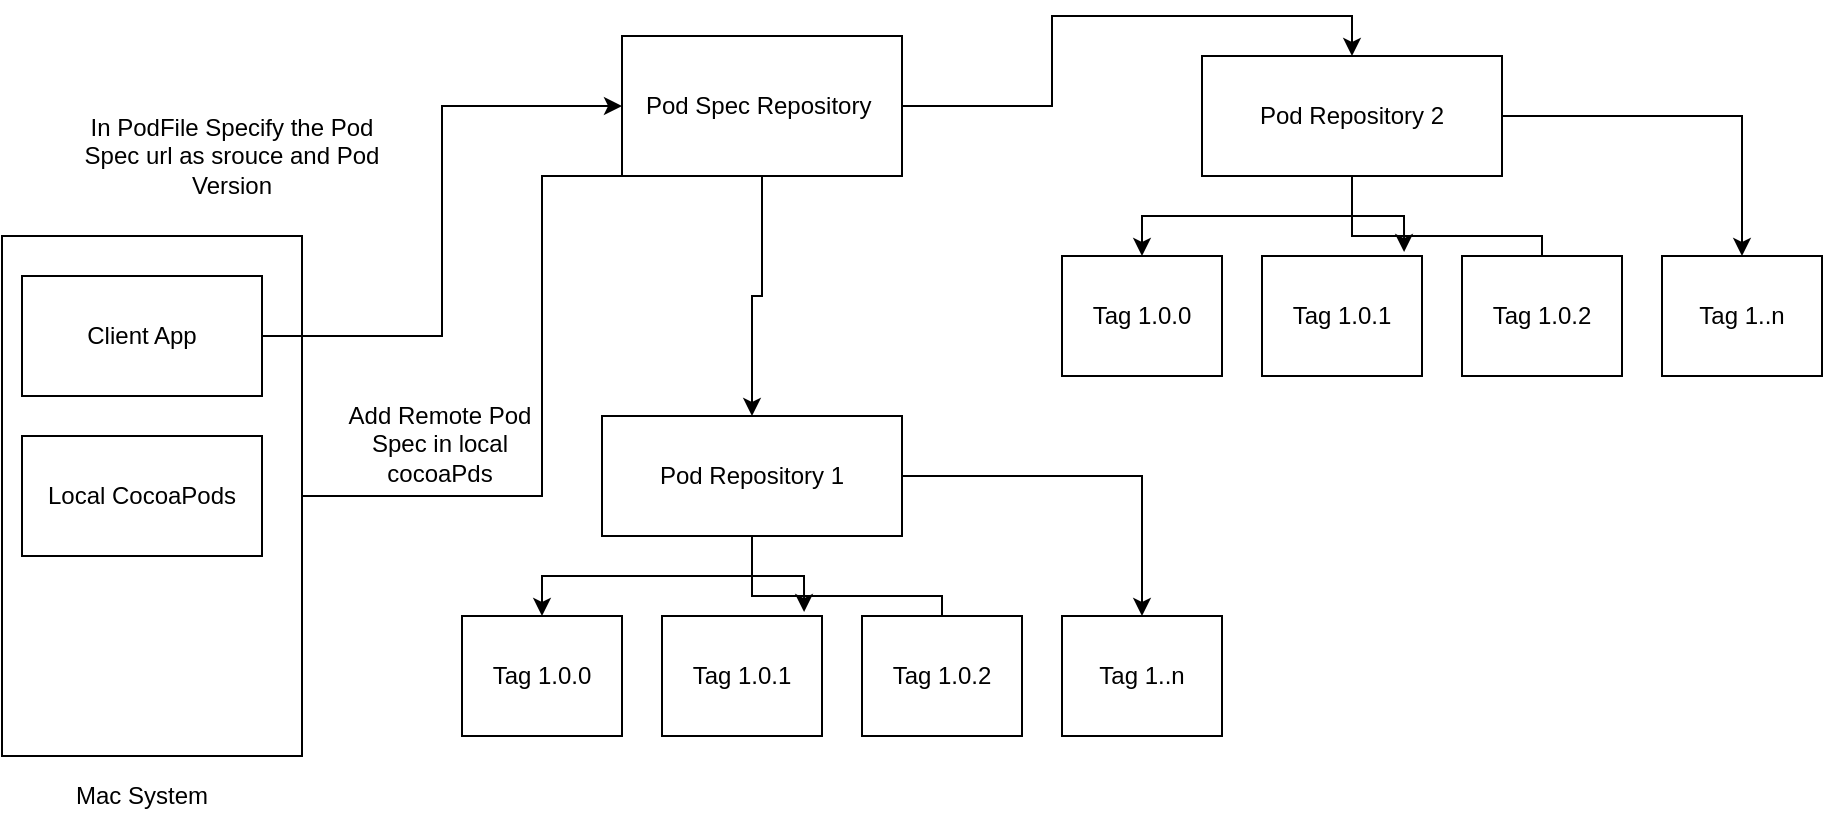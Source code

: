<mxfile version="15.3.7" type="github">
  <diagram id="I21M4l8D_oBENVoLi8B1" name="Page-1">
    <mxGraphModel dx="1298" dy="747" grid="1" gridSize="10" guides="1" tooltips="1" connect="1" arrows="1" fold="1" page="1" pageScale="1" pageWidth="827" pageHeight="1169" math="0" shadow="0">
      <root>
        <mxCell id="0" />
        <mxCell id="1" parent="0" />
        <mxCell id="V1WJd5ZhMPUM_hFj-JZH-7" style="edgeStyle=orthogonalEdgeStyle;rounded=0;orthogonalLoop=1;jettySize=auto;html=1;entryX=0.5;entryY=0;entryDx=0;entryDy=0;" edge="1" parent="1" source="V1WJd5ZhMPUM_hFj-JZH-1" target="V1WJd5ZhMPUM_hFj-JZH-2">
          <mxGeometry relative="1" as="geometry" />
        </mxCell>
        <mxCell id="V1WJd5ZhMPUM_hFj-JZH-23" style="edgeStyle=orthogonalEdgeStyle;rounded=0;orthogonalLoop=1;jettySize=auto;html=1;entryX=0.5;entryY=0;entryDx=0;entryDy=0;" edge="1" parent="1" source="V1WJd5ZhMPUM_hFj-JZH-1" target="V1WJd5ZhMPUM_hFj-JZH-18">
          <mxGeometry relative="1" as="geometry" />
        </mxCell>
        <mxCell id="V1WJd5ZhMPUM_hFj-JZH-35" style="edgeStyle=orthogonalEdgeStyle;rounded=0;orthogonalLoop=1;jettySize=auto;html=1;entryX=1;entryY=0.5;entryDx=0;entryDy=0;" edge="1" parent="1" source="V1WJd5ZhMPUM_hFj-JZH-1" target="V1WJd5ZhMPUM_hFj-JZH-33">
          <mxGeometry relative="1" as="geometry">
            <Array as="points">
              <mxPoint x="300" y="200" />
              <mxPoint x="300" y="360" />
            </Array>
          </mxGeometry>
        </mxCell>
        <mxCell id="V1WJd5ZhMPUM_hFj-JZH-1" value="Pod Spec Repository&amp;nbsp;" style="rounded=0;whiteSpace=wrap;html=1;" vertex="1" parent="1">
          <mxGeometry x="340" y="130" width="140" height="70" as="geometry" />
        </mxCell>
        <mxCell id="V1WJd5ZhMPUM_hFj-JZH-12" style="edgeStyle=orthogonalEdgeStyle;rounded=0;orthogonalLoop=1;jettySize=auto;html=1;exitX=0.5;exitY=1;exitDx=0;exitDy=0;entryX=0.5;entryY=0;entryDx=0;entryDy=0;" edge="1" parent="1" source="V1WJd5ZhMPUM_hFj-JZH-2" target="V1WJd5ZhMPUM_hFj-JZH-8">
          <mxGeometry relative="1" as="geometry" />
        </mxCell>
        <mxCell id="V1WJd5ZhMPUM_hFj-JZH-13" style="edgeStyle=orthogonalEdgeStyle;rounded=0;orthogonalLoop=1;jettySize=auto;html=1;entryX=0.888;entryY=-0.033;entryDx=0;entryDy=0;entryPerimeter=0;exitX=0.5;exitY=0;exitDx=0;exitDy=0;" edge="1" parent="1" source="V1WJd5ZhMPUM_hFj-JZH-10" target="V1WJd5ZhMPUM_hFj-JZH-9">
          <mxGeometry relative="1" as="geometry">
            <mxPoint x="570" y="350" as="sourcePoint" />
            <Array as="points">
              <mxPoint x="500" y="410" />
              <mxPoint x="405" y="410" />
              <mxPoint x="405" y="400" />
              <mxPoint x="431" y="400" />
            </Array>
          </mxGeometry>
        </mxCell>
        <mxCell id="V1WJd5ZhMPUM_hFj-JZH-14" style="edgeStyle=orthogonalEdgeStyle;rounded=0;orthogonalLoop=1;jettySize=auto;html=1;entryX=0.5;entryY=0;entryDx=0;entryDy=0;" edge="1" parent="1" source="V1WJd5ZhMPUM_hFj-JZH-2" target="V1WJd5ZhMPUM_hFj-JZH-11">
          <mxGeometry relative="1" as="geometry" />
        </mxCell>
        <mxCell id="V1WJd5ZhMPUM_hFj-JZH-2" value="Pod Repository 1" style="rounded=0;whiteSpace=wrap;html=1;" vertex="1" parent="1">
          <mxGeometry x="330" y="320" width="150" height="60" as="geometry" />
        </mxCell>
        <mxCell id="V1WJd5ZhMPUM_hFj-JZH-8" value="Tag 1.0.0" style="rounded=0;whiteSpace=wrap;html=1;" vertex="1" parent="1">
          <mxGeometry x="260" y="420" width="80" height="60" as="geometry" />
        </mxCell>
        <mxCell id="V1WJd5ZhMPUM_hFj-JZH-9" value="Tag 1.0.1" style="rounded=0;whiteSpace=wrap;html=1;" vertex="1" parent="1">
          <mxGeometry x="360" y="420" width="80" height="60" as="geometry" />
        </mxCell>
        <mxCell id="V1WJd5ZhMPUM_hFj-JZH-10" value="Tag 1.0.2" style="rounded=0;whiteSpace=wrap;html=1;" vertex="1" parent="1">
          <mxGeometry x="460" y="420" width="80" height="60" as="geometry" />
        </mxCell>
        <mxCell id="V1WJd5ZhMPUM_hFj-JZH-11" value="Tag 1..n" style="rounded=0;whiteSpace=wrap;html=1;" vertex="1" parent="1">
          <mxGeometry x="560" y="420" width="80" height="60" as="geometry" />
        </mxCell>
        <mxCell id="V1WJd5ZhMPUM_hFj-JZH-15" style="edgeStyle=orthogonalEdgeStyle;rounded=0;orthogonalLoop=1;jettySize=auto;html=1;exitX=0.5;exitY=1;exitDx=0;exitDy=0;entryX=0.5;entryY=0;entryDx=0;entryDy=0;" edge="1" parent="1" source="V1WJd5ZhMPUM_hFj-JZH-18" target="V1WJd5ZhMPUM_hFj-JZH-19">
          <mxGeometry relative="1" as="geometry" />
        </mxCell>
        <mxCell id="V1WJd5ZhMPUM_hFj-JZH-16" style="edgeStyle=orthogonalEdgeStyle;rounded=0;orthogonalLoop=1;jettySize=auto;html=1;entryX=0.888;entryY=-0.033;entryDx=0;entryDy=0;entryPerimeter=0;exitX=0.5;exitY=0;exitDx=0;exitDy=0;" edge="1" parent="1" source="V1WJd5ZhMPUM_hFj-JZH-21" target="V1WJd5ZhMPUM_hFj-JZH-20">
          <mxGeometry relative="1" as="geometry">
            <mxPoint x="870" y="170" as="sourcePoint" />
            <Array as="points">
              <mxPoint x="800" y="230" />
              <mxPoint x="705" y="230" />
              <mxPoint x="705" y="220" />
              <mxPoint x="731" y="220" />
            </Array>
          </mxGeometry>
        </mxCell>
        <mxCell id="V1WJd5ZhMPUM_hFj-JZH-17" style="edgeStyle=orthogonalEdgeStyle;rounded=0;orthogonalLoop=1;jettySize=auto;html=1;entryX=0.5;entryY=0;entryDx=0;entryDy=0;" edge="1" parent="1" source="V1WJd5ZhMPUM_hFj-JZH-18" target="V1WJd5ZhMPUM_hFj-JZH-22">
          <mxGeometry relative="1" as="geometry" />
        </mxCell>
        <mxCell id="V1WJd5ZhMPUM_hFj-JZH-18" value="Pod Repository 2" style="rounded=0;whiteSpace=wrap;html=1;" vertex="1" parent="1">
          <mxGeometry x="630" y="140" width="150" height="60" as="geometry" />
        </mxCell>
        <mxCell id="V1WJd5ZhMPUM_hFj-JZH-19" value="Tag 1.0.0" style="rounded=0;whiteSpace=wrap;html=1;" vertex="1" parent="1">
          <mxGeometry x="560" y="240" width="80" height="60" as="geometry" />
        </mxCell>
        <mxCell id="V1WJd5ZhMPUM_hFj-JZH-20" value="Tag 1.0.1" style="rounded=0;whiteSpace=wrap;html=1;" vertex="1" parent="1">
          <mxGeometry x="660" y="240" width="80" height="60" as="geometry" />
        </mxCell>
        <mxCell id="V1WJd5ZhMPUM_hFj-JZH-21" value="Tag 1.0.2" style="rounded=0;whiteSpace=wrap;html=1;" vertex="1" parent="1">
          <mxGeometry x="760" y="240" width="80" height="60" as="geometry" />
        </mxCell>
        <mxCell id="V1WJd5ZhMPUM_hFj-JZH-22" value="Tag 1..n" style="rounded=0;whiteSpace=wrap;html=1;" vertex="1" parent="1">
          <mxGeometry x="860" y="240" width="80" height="60" as="geometry" />
        </mxCell>
        <mxCell id="V1WJd5ZhMPUM_hFj-JZH-24" value="In PodFile Specify the Pod Spec url as srouce and Pod Version" style="text;html=1;strokeColor=none;fillColor=none;align=center;verticalAlign=middle;whiteSpace=wrap;rounded=0;" vertex="1" parent="1">
          <mxGeometry x="60" y="180" width="170" height="20" as="geometry" />
        </mxCell>
        <mxCell id="V1WJd5ZhMPUM_hFj-JZH-30" value="" style="rounded=0;whiteSpace=wrap;html=1;" vertex="1" parent="1">
          <mxGeometry x="30" y="230" width="150" height="260" as="geometry" />
        </mxCell>
        <mxCell id="V1WJd5ZhMPUM_hFj-JZH-34" style="edgeStyle=orthogonalEdgeStyle;rounded=0;orthogonalLoop=1;jettySize=auto;html=1;entryX=0;entryY=0.5;entryDx=0;entryDy=0;" edge="1" parent="1" source="V1WJd5ZhMPUM_hFj-JZH-31" target="V1WJd5ZhMPUM_hFj-JZH-1">
          <mxGeometry relative="1" as="geometry" />
        </mxCell>
        <mxCell id="V1WJd5ZhMPUM_hFj-JZH-31" value="Client App" style="rounded=0;whiteSpace=wrap;html=1;" vertex="1" parent="1">
          <mxGeometry x="40" y="250" width="120" height="60" as="geometry" />
        </mxCell>
        <mxCell id="V1WJd5ZhMPUM_hFj-JZH-32" value="Mac System" style="text;html=1;strokeColor=none;fillColor=none;align=center;verticalAlign=middle;whiteSpace=wrap;rounded=0;" vertex="1" parent="1">
          <mxGeometry x="60" y="500" width="80" height="20" as="geometry" />
        </mxCell>
        <mxCell id="V1WJd5ZhMPUM_hFj-JZH-33" value="Local CocoaPods" style="rounded=0;whiteSpace=wrap;html=1;" vertex="1" parent="1">
          <mxGeometry x="40" y="330" width="120" height="60" as="geometry" />
        </mxCell>
        <mxCell id="V1WJd5ZhMPUM_hFj-JZH-39" value="Add Remote Pod Spec in local cocoaPds" style="text;html=1;strokeColor=none;fillColor=none;align=center;verticalAlign=middle;whiteSpace=wrap;rounded=0;" vertex="1" parent="1">
          <mxGeometry x="199" y="324" width="100" height="20" as="geometry" />
        </mxCell>
      </root>
    </mxGraphModel>
  </diagram>
</mxfile>

